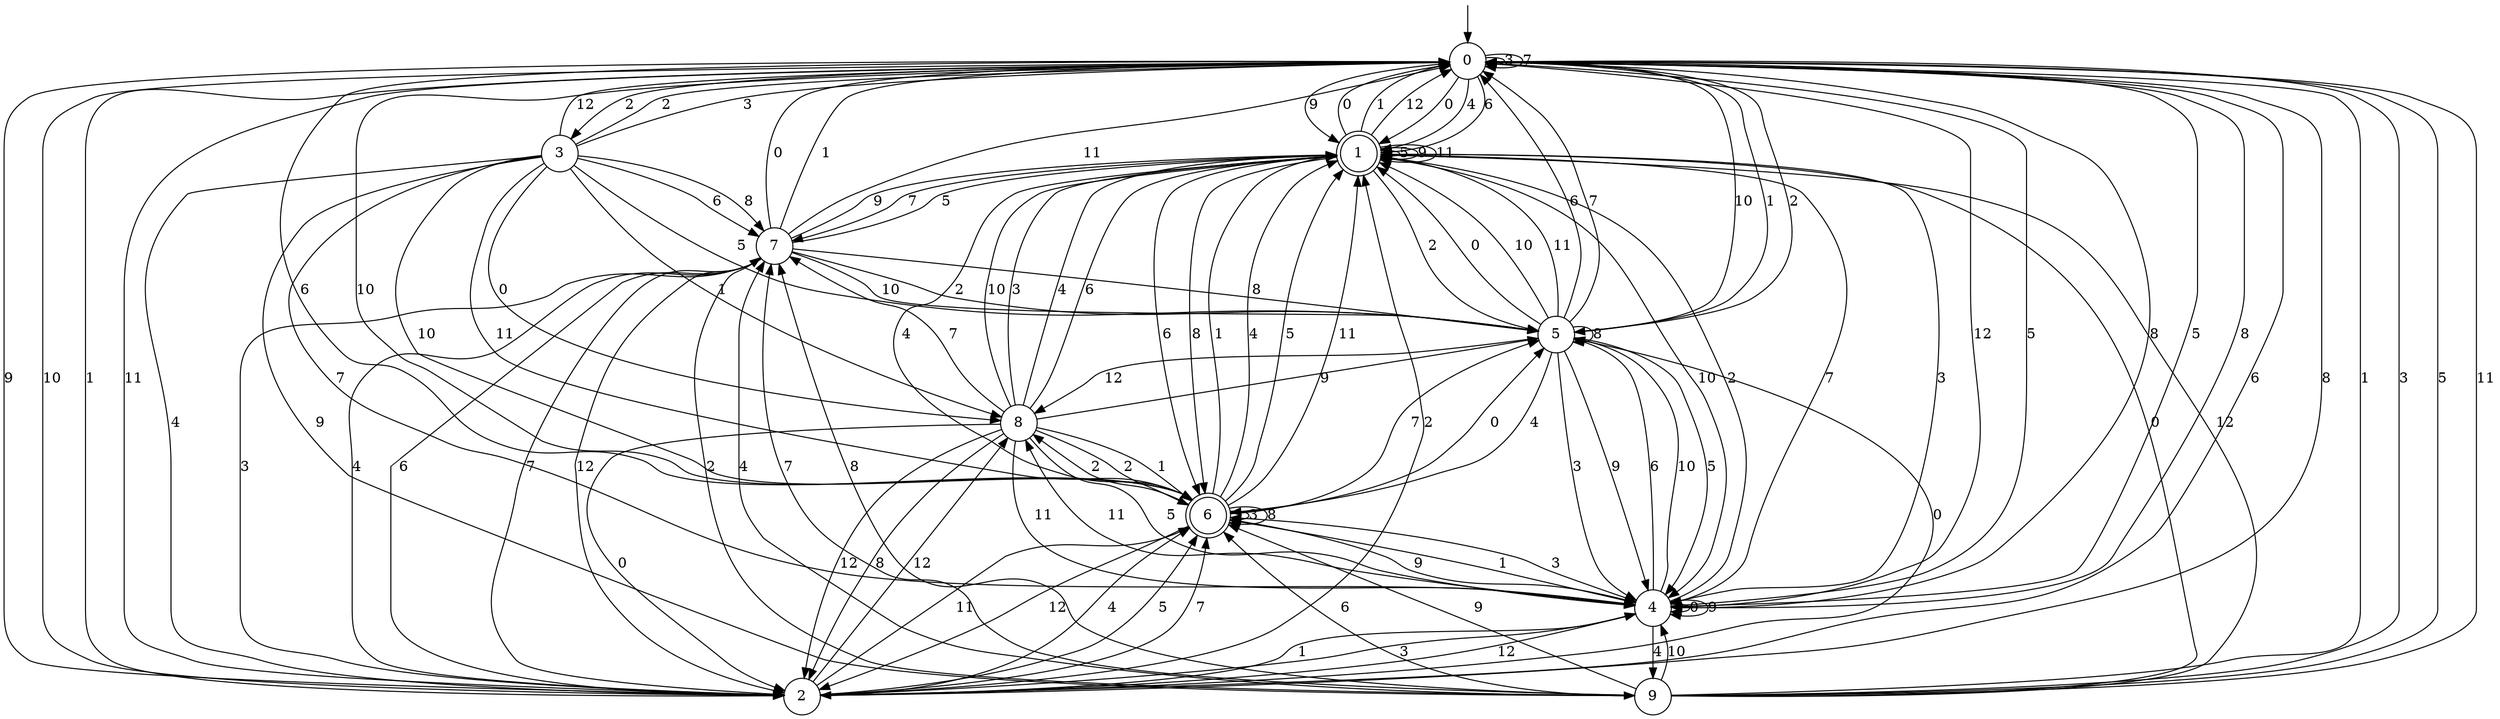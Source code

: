 digraph g {

	s0 [shape="circle" label="0"];
	s1 [shape="doublecircle" label="1"];
	s2 [shape="circle" label="2"];
	s3 [shape="circle" label="3"];
	s4 [shape="circle" label="4"];
	s5 [shape="circle" label="5"];
	s6 [shape="doublecircle" label="6"];
	s7 [shape="circle" label="7"];
	s8 [shape="circle" label="8"];
	s9 [shape="circle" label="9"];
	s0 -> s1 [label="0"];
	s0 -> s2 [label="1"];
	s0 -> s3 [label="2"];
	s0 -> s0 [label="3"];
	s0 -> s1 [label="4"];
	s0 -> s4 [label="5"];
	s0 -> s1 [label="6"];
	s0 -> s0 [label="7"];
	s0 -> s4 [label="8"];
	s0 -> s1 [label="9"];
	s0 -> s5 [label="10"];
	s0 -> s2 [label="11"];
	s0 -> s4 [label="12"];
	s1 -> s0 [label="0"];
	s1 -> s0 [label="1"];
	s1 -> s5 [label="2"];
	s1 -> s4 [label="3"];
	s1 -> s6 [label="4"];
	s1 -> s1 [label="5"];
	s1 -> s6 [label="6"];
	s1 -> s7 [label="7"];
	s1 -> s6 [label="8"];
	s1 -> s1 [label="9"];
	s1 -> s4 [label="10"];
	s1 -> s1 [label="11"];
	s1 -> s0 [label="12"];
	s2 -> s5 [label="0"];
	s2 -> s4 [label="1"];
	s2 -> s1 [label="2"];
	s2 -> s4 [label="3"];
	s2 -> s6 [label="4"];
	s2 -> s6 [label="5"];
	s2 -> s0 [label="6"];
	s2 -> s6 [label="7"];
	s2 -> s0 [label="8"];
	s2 -> s0 [label="9"];
	s2 -> s0 [label="10"];
	s2 -> s6 [label="11"];
	s2 -> s8 [label="12"];
	s3 -> s8 [label="0"];
	s3 -> s8 [label="1"];
	s3 -> s0 [label="2"];
	s3 -> s0 [label="3"];
	s3 -> s2 [label="4"];
	s3 -> s5 [label="5"];
	s3 -> s7 [label="6"];
	s3 -> s4 [label="7"];
	s3 -> s7 [label="8"];
	s3 -> s9 [label="9"];
	s3 -> s6 [label="10"];
	s3 -> s6 [label="11"];
	s3 -> s0 [label="12"];
	s4 -> s4 [label="0"];
	s4 -> s6 [label="1"];
	s4 -> s1 [label="2"];
	s4 -> s6 [label="3"];
	s4 -> s9 [label="4"];
	s4 -> s0 [label="5"];
	s4 -> s5 [label="6"];
	s4 -> s1 [label="7"];
	s4 -> s0 [label="8"];
	s4 -> s4 [label="9"];
	s4 -> s5 [label="10"];
	s4 -> s8 [label="11"];
	s4 -> s2 [label="12"];
	s5 -> s1 [label="0"];
	s5 -> s0 [label="1"];
	s5 -> s0 [label="2"];
	s5 -> s4 [label="3"];
	s5 -> s6 [label="4"];
	s5 -> s4 [label="5"];
	s5 -> s0 [label="6"];
	s5 -> s0 [label="7"];
	s5 -> s5 [label="8"];
	s5 -> s4 [label="9"];
	s5 -> s1 [label="10"];
	s5 -> s1 [label="11"];
	s5 -> s8 [label="12"];
	s6 -> s5 [label="0"];
	s6 -> s1 [label="1"];
	s6 -> s8 [label="2"];
	s6 -> s6 [label="3"];
	s6 -> s1 [label="4"];
	s6 -> s1 [label="5"];
	s6 -> s0 [label="6"];
	s6 -> s5 [label="7"];
	s6 -> s6 [label="8"];
	s6 -> s4 [label="9"];
	s6 -> s0 [label="10"];
	s6 -> s1 [label="11"];
	s6 -> s2 [label="12"];
	s7 -> s0 [label="0"];
	s7 -> s0 [label="1"];
	s7 -> s5 [label="2"];
	s7 -> s2 [label="3"];
	s7 -> s2 [label="4"];
	s7 -> s1 [label="5"];
	s7 -> s2 [label="6"];
	s7 -> s2 [label="7"];
	s7 -> s5 [label="8"];
	s7 -> s1 [label="9"];
	s7 -> s5 [label="10"];
	s7 -> s0 [label="11"];
	s7 -> s2 [label="12"];
	s8 -> s2 [label="0"];
	s8 -> s6 [label="1"];
	s8 -> s6 [label="2"];
	s8 -> s1 [label="3"];
	s8 -> s1 [label="4"];
	s8 -> s4 [label="5"];
	s8 -> s1 [label="6"];
	s8 -> s7 [label="7"];
	s8 -> s2 [label="8"];
	s8 -> s5 [label="9"];
	s8 -> s1 [label="10"];
	s8 -> s4 [label="11"];
	s8 -> s2 [label="12"];
	s9 -> s1 [label="0"];
	s9 -> s0 [label="1"];
	s9 -> s7 [label="2"];
	s9 -> s0 [label="3"];
	s9 -> s7 [label="4"];
	s9 -> s0 [label="5"];
	s9 -> s6 [label="6"];
	s9 -> s7 [label="7"];
	s9 -> s7 [label="8"];
	s9 -> s6 [label="9"];
	s9 -> s4 [label="10"];
	s9 -> s0 [label="11"];
	s9 -> s1 [label="12"];

__start0 [label="" shape="none" width="0" height="0"];
__start0 -> s0;

}
